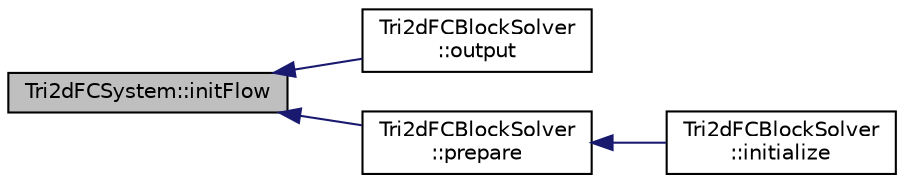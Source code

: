 digraph "Tri2dFCSystem::initFlow"
{
  edge [fontname="Helvetica",fontsize="10",labelfontname="Helvetica",labelfontsize="10"];
  node [fontname="Helvetica",fontsize="10",shape=record];
  rankdir="LR";
  Node1 [label="Tri2dFCSystem::initFlow",height=0.2,width=0.4,color="black", fillcolor="grey75", style="filled" fontcolor="black"];
  Node1 -> Node2 [dir="back",color="midnightblue",fontsize="10",style="solid",fontname="Helvetica"];
  Node2 [label="Tri2dFCBlockSolver\l::output",height=0.2,width=0.4,color="black", fillcolor="white", style="filled",URL="$classTri2dFCBlockSolver.html#a93456c967bb32780f707d708bff35c41",tooltip="Output solution, residual, error, and surface data to file for a given time step. ..."];
  Node1 -> Node3 [dir="back",color="midnightblue",fontsize="10",style="solid",fontname="Helvetica"];
  Node3 [label="Tri2dFCBlockSolver\l::prepare",height=0.2,width=0.4,color="black", fillcolor="white", style="filled",URL="$classTri2dFCBlockSolver.html#a3f767398d359864323c47a2060e5846e",tooltip="Allocate and initialize solution variables. "];
  Node3 -> Node4 [dir="back",color="midnightblue",fontsize="10",style="solid",fontname="Helvetica"];
  Node4 [label="Tri2dFCBlockSolver\l::initialize",height=0.2,width=0.4,color="black", fillcolor="white", style="filled",URL="$classTri2dFCBlockSolver.html#af52b96dd1104d256cbdb688e8eea4087",tooltip="Initializes data structures for the block solver. "];
}
